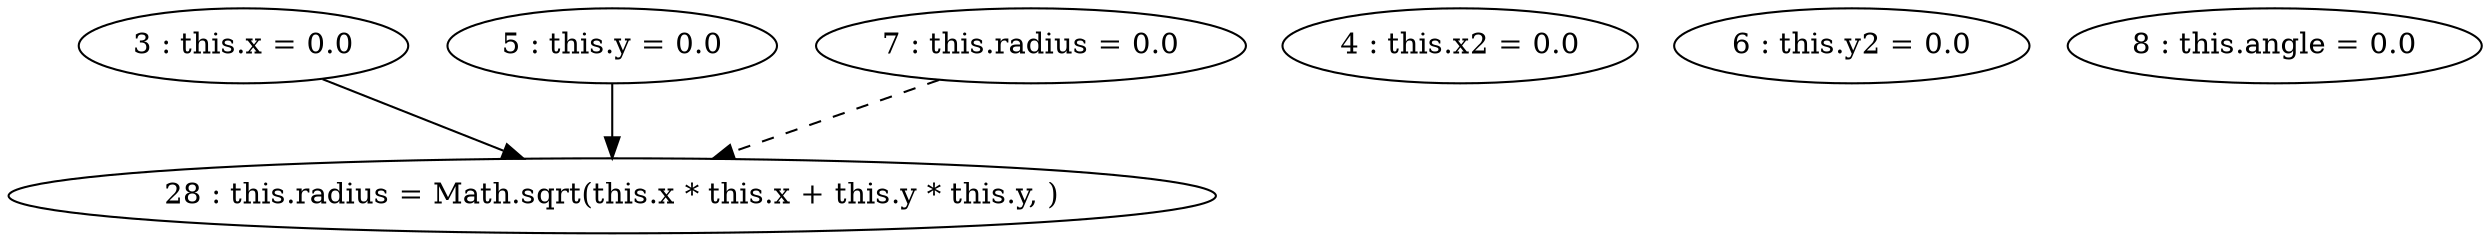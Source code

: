 digraph G {
"3 : this.x = 0.0"
"3 : this.x = 0.0" -> "28 : this.radius = Math.sqrt(this.x * this.x + this.y * this.y, )"
"4 : this.x2 = 0.0"
"5 : this.y = 0.0"
"5 : this.y = 0.0" -> "28 : this.radius = Math.sqrt(this.x * this.x + this.y * this.y, )"
"6 : this.y2 = 0.0"
"7 : this.radius = 0.0"
"7 : this.radius = 0.0" -> "28 : this.radius = Math.sqrt(this.x * this.x + this.y * this.y, )" [style=dashed]
"8 : this.angle = 0.0"
"28 : this.radius = Math.sqrt(this.x * this.x + this.y * this.y, )"
}